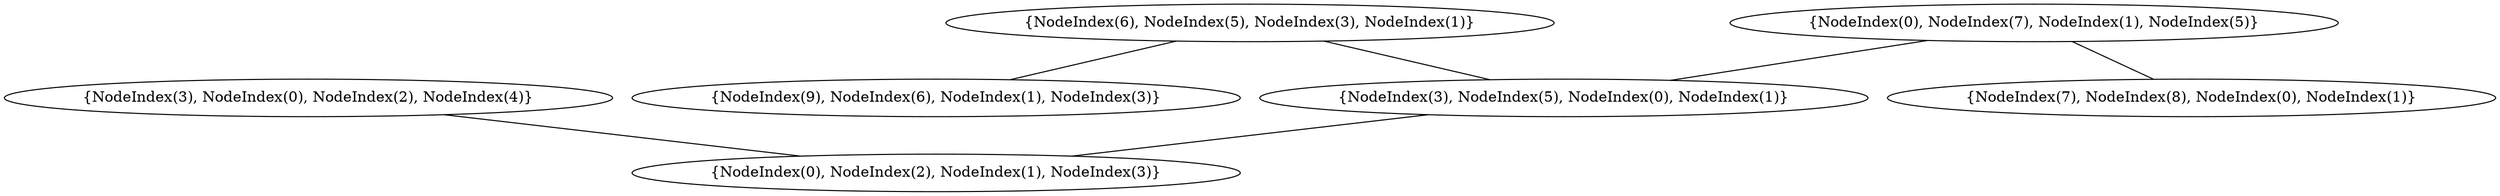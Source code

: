 graph {
    0 [ label = "{NodeIndex(0), NodeIndex(2), NodeIndex(1), NodeIndex(3)}" ]
    1 [ label = "{NodeIndex(9), NodeIndex(6), NodeIndex(1), NodeIndex(3)}" ]
    2 [ label = "{NodeIndex(7), NodeIndex(8), NodeIndex(0), NodeIndex(1)}" ]
    3 [ label = "{NodeIndex(3), NodeIndex(0), NodeIndex(2), NodeIndex(4)}" ]
    4 [ label = "{NodeIndex(3), NodeIndex(5), NodeIndex(0), NodeIndex(1)}" ]
    5 [ label = "{NodeIndex(6), NodeIndex(5), NodeIndex(3), NodeIndex(1)}" ]
    6 [ label = "{NodeIndex(0), NodeIndex(7), NodeIndex(1), NodeIndex(5)}" ]
    3 -- 0 [ ]
    5 -- 4 [ ]
    6 -- 4 [ ]
    4 -- 0 [ ]
    5 -- 1 [ ]
    6 -- 2 [ ]
}

